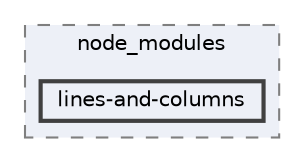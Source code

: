 digraph "pkiclassroomrescheduler/src/main/frontend/node_modules/lines-and-columns"
{
 // LATEX_PDF_SIZE
  bgcolor="transparent";
  edge [fontname=Helvetica,fontsize=10,labelfontname=Helvetica,labelfontsize=10];
  node [fontname=Helvetica,fontsize=10,shape=box,height=0.2,width=0.4];
  compound=true
  subgraph clusterdir_72953eda66ccb3a2722c28e1c3e6c23b {
    graph [ bgcolor="#edf0f7", pencolor="grey50", label="node_modules", fontname=Helvetica,fontsize=10 style="filled,dashed", URL="dir_72953eda66ccb3a2722c28e1c3e6c23b.html",tooltip=""]
  dir_756bffaa7dbee5fb28d5220ef5d300c4 [label="lines-and-columns", fillcolor="#edf0f7", color="grey25", style="filled,bold", URL="dir_756bffaa7dbee5fb28d5220ef5d300c4.html",tooltip=""];
  }
}
